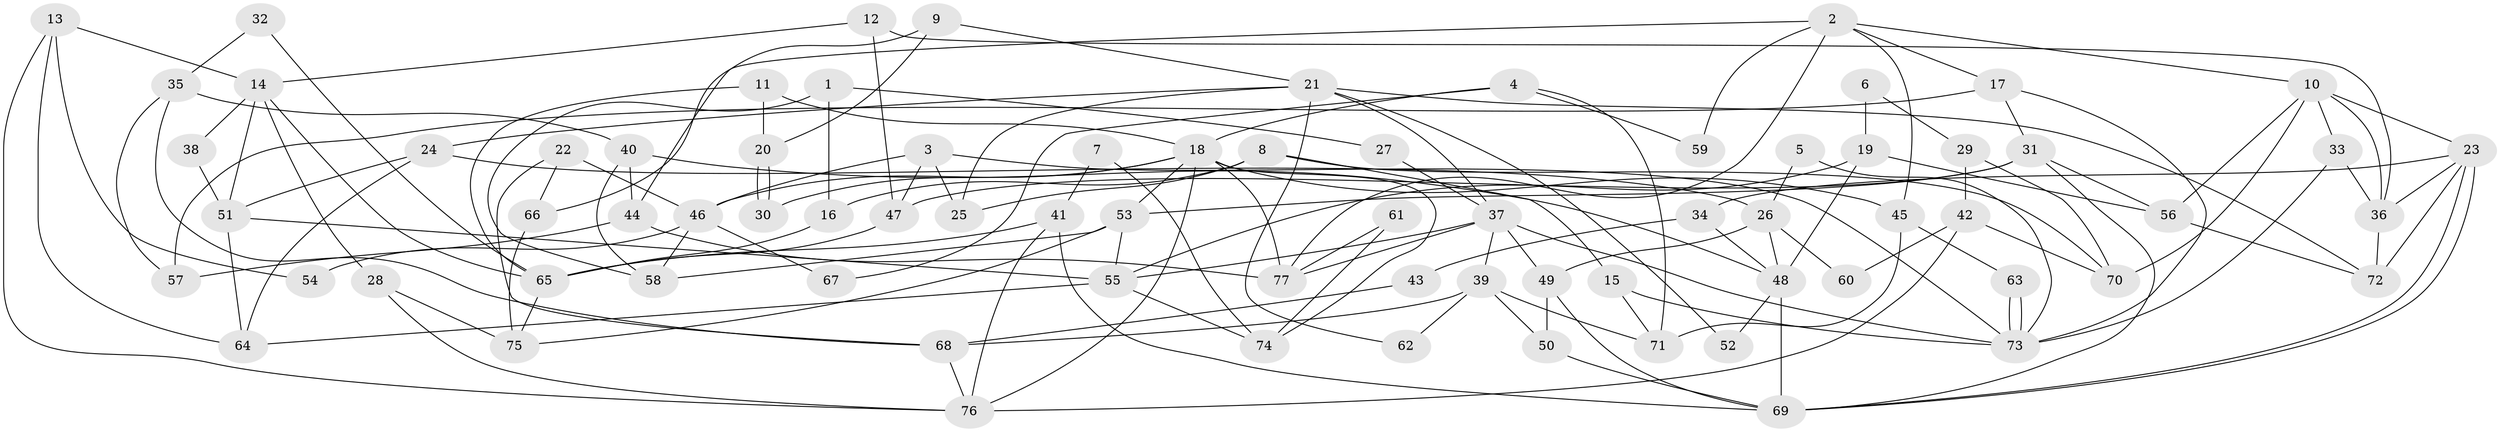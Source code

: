 // coarse degree distribution, {4: 0.12903225806451613, 3: 0.22580645161290322, 2: 0.06451612903225806, 5: 0.1935483870967742, 8: 0.16129032258064516, 11: 0.06451612903225806, 6: 0.03225806451612903, 7: 0.06451612903225806, 9: 0.03225806451612903, 10: 0.03225806451612903}
// Generated by graph-tools (version 1.1) at 2025/37/03/04/25 23:37:15]
// undirected, 77 vertices, 154 edges
graph export_dot {
  node [color=gray90,style=filled];
  1;
  2;
  3;
  4;
  5;
  6;
  7;
  8;
  9;
  10;
  11;
  12;
  13;
  14;
  15;
  16;
  17;
  18;
  19;
  20;
  21;
  22;
  23;
  24;
  25;
  26;
  27;
  28;
  29;
  30;
  31;
  32;
  33;
  34;
  35;
  36;
  37;
  38;
  39;
  40;
  41;
  42;
  43;
  44;
  45;
  46;
  47;
  48;
  49;
  50;
  51;
  52;
  53;
  54;
  55;
  56;
  57;
  58;
  59;
  60;
  61;
  62;
  63;
  64;
  65;
  66;
  67;
  68;
  69;
  70;
  71;
  72;
  73;
  74;
  75;
  76;
  77;
  1 -- 58;
  1 -- 16;
  1 -- 27;
  2 -- 10;
  2 -- 17;
  2 -- 45;
  2 -- 59;
  2 -- 66;
  2 -- 77;
  3 -- 73;
  3 -- 47;
  3 -- 25;
  3 -- 46;
  4 -- 71;
  4 -- 18;
  4 -- 59;
  4 -- 67;
  5 -- 26;
  5 -- 73;
  6 -- 29;
  6 -- 19;
  7 -- 74;
  7 -- 41;
  8 -- 15;
  8 -- 25;
  8 -- 16;
  8 -- 70;
  9 -- 44;
  9 -- 21;
  9 -- 20;
  10 -- 23;
  10 -- 56;
  10 -- 33;
  10 -- 36;
  10 -- 70;
  11 -- 20;
  11 -- 65;
  11 -- 18;
  12 -- 14;
  12 -- 36;
  12 -- 47;
  13 -- 76;
  13 -- 64;
  13 -- 14;
  13 -- 54;
  14 -- 51;
  14 -- 28;
  14 -- 38;
  14 -- 65;
  15 -- 73;
  15 -- 71;
  16 -- 65;
  17 -- 31;
  17 -- 73;
  17 -- 57;
  18 -- 76;
  18 -- 30;
  18 -- 45;
  18 -- 46;
  18 -- 53;
  18 -- 74;
  18 -- 77;
  19 -- 56;
  19 -- 48;
  19 -- 55;
  20 -- 30;
  20 -- 30;
  21 -- 72;
  21 -- 37;
  21 -- 24;
  21 -- 25;
  21 -- 52;
  21 -- 62;
  22 -- 46;
  22 -- 66;
  22 -- 68;
  23 -- 36;
  23 -- 69;
  23 -- 69;
  23 -- 34;
  23 -- 72;
  24 -- 26;
  24 -- 51;
  24 -- 64;
  26 -- 49;
  26 -- 48;
  26 -- 60;
  27 -- 37;
  28 -- 75;
  28 -- 76;
  29 -- 42;
  29 -- 70;
  31 -- 69;
  31 -- 53;
  31 -- 47;
  31 -- 56;
  32 -- 35;
  32 -- 65;
  33 -- 73;
  33 -- 36;
  34 -- 48;
  34 -- 43;
  35 -- 57;
  35 -- 68;
  35 -- 40;
  36 -- 72;
  37 -- 77;
  37 -- 55;
  37 -- 39;
  37 -- 49;
  37 -- 73;
  38 -- 51;
  39 -- 68;
  39 -- 50;
  39 -- 62;
  39 -- 71;
  40 -- 58;
  40 -- 44;
  40 -- 48;
  41 -- 69;
  41 -- 65;
  41 -- 76;
  42 -- 76;
  42 -- 70;
  42 -- 60;
  43 -- 68;
  44 -- 77;
  44 -- 57;
  45 -- 63;
  45 -- 71;
  46 -- 54;
  46 -- 58;
  46 -- 67;
  47 -- 65;
  48 -- 69;
  48 -- 52;
  49 -- 69;
  49 -- 50;
  50 -- 69;
  51 -- 55;
  51 -- 64;
  53 -- 55;
  53 -- 58;
  53 -- 75;
  55 -- 64;
  55 -- 74;
  56 -- 72;
  61 -- 74;
  61 -- 77;
  63 -- 73;
  63 -- 73;
  65 -- 75;
  66 -- 75;
  68 -- 76;
}
